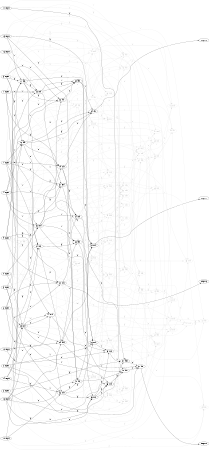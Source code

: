 digraph NeuralNetwork {
rankdir=LR;
size="4,3";
center = true;
node0 [label="(0) Input", color=black, labelfontcolor=black, fontcolor=black];
node1 [label="(1) Input", color=black, labelfontcolor=black, fontcolor=black];
node2 [label="(2) Input", color=black, labelfontcolor=black, fontcolor=black];
node3 [label="(3) Input", color=black, labelfontcolor=black, fontcolor=black];
node4 [label="(4) Input", color=black, labelfontcolor=black, fontcolor=black];
node5 [label="(5) Input", color=black, labelfontcolor=black, fontcolor=black];
node6 [label="(6) Input", color=black, labelfontcolor=black, fontcolor=black];
node7 [label="(7) Input", color=black, labelfontcolor=black, fontcolor=black];
node8 [label="(8) Input", color=black, labelfontcolor=black, fontcolor=black];
node9 [label="(9) Input", color=black, labelfontcolor=black, fontcolor=black];
node10 [label="(10) Input", color=black, labelfontcolor=black, fontcolor=black];
node11 [label="(11) Input", color=black, labelfontcolor=black, fontcolor=black];
node12 [label="(12) Input", color=black, labelfontcolor=black, fontcolor=black];
node13 [label="(13) Input", color=black, labelfontcolor=black, fontcolor=black];
node14 [label="(14) Input", color=black, labelfontcolor=black, fontcolor=black];
node15 [label="(15) Input", color=black, labelfontcolor=black, fontcolor=black];
node16 [label="(16) Input", color=black, labelfontcolor=black, fontcolor=black];
node17 [label="(17) add", color=black, labelfontcolor=black, fontcolor=black];
node4 -> node17 [label=" (0)", labelfontcolor=black, fontcolor=black, bold=true, color=black];
node15 -> node17 [label=" (1)", labelfontcolor=black, fontcolor=black, bold=true, color=black];
node5 -> node17 [label=" (2)", labelfontcolor=black, fontcolor=black, bold=true, color=black];
node3 -> node17 [label=" (3)", labelfontcolor=black, fontcolor=black, bold=true, color=black];
node18 [label="(18) add", color=black, labelfontcolor=black, fontcolor=black];
node4 -> node18 [label=" (0)", labelfontcolor=black, fontcolor=black, bold=true, color=black];
node7 -> node18 [label=" (1)", labelfontcolor=black, fontcolor=black, bold=true, color=black];
node13 -> node18 [label=" (2)", labelfontcolor=black, fontcolor=black, bold=true, color=black];
node3 -> node18 [label=" (3)", labelfontcolor=black, fontcolor=black, bold=true, color=black];
node19 [label="(19) sub", color=black, labelfontcolor=black, fontcolor=black];
node18 -> node19 [label=" (0)", labelfontcolor=black, fontcolor=black, bold=true, color=black];
node7 -> node19 [label=" (1)", labelfontcolor=black, fontcolor=black, bold=true, color=black];
node14 -> node19 [label=" (2)", labelfontcolor=black, fontcolor=black, bold=true, color=black];
node1 -> node19 [label=" (3)", labelfontcolor=black, fontcolor=black, bold=true, color=black];
node20 [label="(20) sub", color=black, labelfontcolor=black, fontcolor=black];
node2 -> node20 [label=" (0)", labelfontcolor=black, fontcolor=black, bold=true, color=black];
node9 -> node20 [label=" (1)", labelfontcolor=black, fontcolor=black, bold=true, color=black];
node6 -> node20 [label=" (2)", labelfontcolor=black, fontcolor=black, bold=true, color=black];
node7 -> node20 [label=" (3)", labelfontcolor=black, fontcolor=black, bold=true, color=black];
node21 [label="(21) add", color=lightgrey, labelfontcolor=lightgrey, fontcolor=lightgrey];
node5 -> node21 [label=" (0)", labelfontcolor=lightgrey, fontcolor=lightgrey, bold=true, color=lightgrey];
node9 -> node21 [label=" (1)", labelfontcolor=lightgrey, fontcolor=lightgrey, bold=true, color=lightgrey];
node9 -> node21 [label=" (2)", labelfontcolor=lightgrey, fontcolor=lightgrey, bold=true, color=lightgrey];
node2 -> node21 [label=" (3)", labelfontcolor=lightgrey, fontcolor=lightgrey, bold=true, color=lightgrey];
node22 [label="(22) sub", color=black, labelfontcolor=black, fontcolor=black];
node16 -> node22 [label=" (0)", labelfontcolor=black, fontcolor=black, bold=true, color=black];
node1 -> node22 [label=" (1)", labelfontcolor=black, fontcolor=black, bold=true, color=black];
node9 -> node22 [label=" (2)", labelfontcolor=black, fontcolor=black, bold=true, color=black];
node17 -> node22 [label=" (3)", labelfontcolor=black, fontcolor=black, bold=true, color=black];
node23 [label="(23) mul", color=black, labelfontcolor=black, fontcolor=black];
node18 -> node23 [label=" (0)", labelfontcolor=black, fontcolor=black, bold=true, color=black];
node4 -> node23 [label=" (1)", labelfontcolor=black, fontcolor=black, bold=true, color=black];
node0 -> node23 [label=" (2)", labelfontcolor=black, fontcolor=black, bold=true, color=black];
node9 -> node23 [label=" (3)", labelfontcolor=black, fontcolor=black, bold=true, color=black];
node24 [label="(24) sub", color=black, labelfontcolor=black, fontcolor=black];
node20 -> node24 [label=" (0)", labelfontcolor=black, fontcolor=black, bold=true, color=black];
node23 -> node24 [label=" (1)", labelfontcolor=black, fontcolor=black, bold=true, color=black];
node4 -> node24 [label=" (2)", labelfontcolor=black, fontcolor=black, bold=true, color=black];
node19 -> node24 [label=" (3)", labelfontcolor=black, fontcolor=black, bold=true, color=black];
node25 [label="(25) mul", color=black, labelfontcolor=black, fontcolor=black];
node2 -> node25 [label=" (0)", labelfontcolor=black, fontcolor=black, bold=true, color=black];
node5 -> node25 [label=" (1)", labelfontcolor=black, fontcolor=black, bold=true, color=black];
node14 -> node25 [label=" (2)", labelfontcolor=black, fontcolor=black, bold=true, color=black];
node0 -> node25 [label=" (3)", labelfontcolor=black, fontcolor=black, bold=true, color=black];
node26 [label="(26) sub", color=black, labelfontcolor=black, fontcolor=black];
node14 -> node26 [label=" (0)", labelfontcolor=black, fontcolor=black, bold=true, color=black];
node25 -> node26 [label=" (1)", labelfontcolor=black, fontcolor=black, bold=true, color=black];
node5 -> node26 [label=" (2)", labelfontcolor=black, fontcolor=black, bold=true, color=black];
node10 -> node26 [label=" (3)", labelfontcolor=black, fontcolor=black, bold=true, color=black];
node27 [label="(27) sub", color=black, labelfontcolor=black, fontcolor=black];
node3 -> node27 [label=" (0)", labelfontcolor=black, fontcolor=black, bold=true, color=black];
node7 -> node27 [label=" (1)", labelfontcolor=black, fontcolor=black, bold=true, color=black];
node25 -> node27 [label=" (2)", labelfontcolor=black, fontcolor=black, bold=true, color=black];
node10 -> node27 [label=" (3)", labelfontcolor=black, fontcolor=black, bold=true, color=black];
node28 [label="(28) div", color=black, labelfontcolor=black, fontcolor=black];
node3 -> node28 [label=" (0)", labelfontcolor=black, fontcolor=black, bold=true, color=black];
node6 -> node28 [label=" (1)", labelfontcolor=black, fontcolor=black, bold=true, color=black];
node23 -> node28 [label=" (2)", labelfontcolor=black, fontcolor=black, bold=true, color=black];
node17 -> node28 [label=" (3)", labelfontcolor=black, fontcolor=black, bold=true, color=black];
node29 [label="(29) add", color=black, labelfontcolor=black, fontcolor=black];
node25 -> node29 [label=" (0)", labelfontcolor=black, fontcolor=black, bold=true, color=black];
node13 -> node29 [label=" (1)", labelfontcolor=black, fontcolor=black, bold=true, color=black];
node27 -> node29 [label=" (2)", labelfontcolor=black, fontcolor=black, bold=true, color=black];
node12 -> node29 [label=" (3)", labelfontcolor=black, fontcolor=black, bold=true, color=black];
node30 [label="(30) add", color=black, labelfontcolor=black, fontcolor=black];
node9 -> node30 [label=" (0)", labelfontcolor=black, fontcolor=black, bold=true, color=black];
node22 -> node30 [label=" (1)", labelfontcolor=black, fontcolor=black, bold=true, color=black];
node28 -> node30 [label=" (2)", labelfontcolor=black, fontcolor=black, bold=true, color=black];
node22 -> node30 [label=" (3)", labelfontcolor=black, fontcolor=black, bold=true, color=black];
node31 [label="(31) mul", color=black, labelfontcolor=black, fontcolor=black];
node22 -> node31 [label=" (0)", labelfontcolor=black, fontcolor=black, bold=true, color=black];
node4 -> node31 [label=" (1)", labelfontcolor=black, fontcolor=black, bold=true, color=black];
node7 -> node31 [label=" (2)", labelfontcolor=black, fontcolor=black, bold=true, color=black];
node23 -> node31 [label=" (3)", labelfontcolor=black, fontcolor=black, bold=true, color=black];
node32 [label="(32) add", color=black, labelfontcolor=black, fontcolor=black];
node29 -> node32 [label=" (0)", labelfontcolor=black, fontcolor=black, bold=true, color=black];
node23 -> node32 [label=" (1)", labelfontcolor=black, fontcolor=black, bold=true, color=black];
node15 -> node32 [label=" (2)", labelfontcolor=black, fontcolor=black, bold=true, color=black];
node27 -> node32 [label=" (3)", labelfontcolor=black, fontcolor=black, bold=true, color=black];
node33 [label="(33) sub", color=black, labelfontcolor=black, fontcolor=black];
node13 -> node33 [label=" (0)", labelfontcolor=black, fontcolor=black, bold=true, color=black];
node2 -> node33 [label=" (1)", labelfontcolor=black, fontcolor=black, bold=true, color=black];
node32 -> node33 [label=" (2)", labelfontcolor=black, fontcolor=black, bold=true, color=black];
node26 -> node33 [label=" (3)", labelfontcolor=black, fontcolor=black, bold=true, color=black];
node34 [label="(34) div", color=black, labelfontcolor=black, fontcolor=black];
node19 -> node34 [label=" (0)", labelfontcolor=black, fontcolor=black, bold=true, color=black];
node30 -> node34 [label=" (1)", labelfontcolor=black, fontcolor=black, bold=true, color=black];
node18 -> node34 [label=" (2)", labelfontcolor=black, fontcolor=black, bold=true, color=black];
node18 -> node34 [label=" (3)", labelfontcolor=black, fontcolor=black, bold=true, color=black];
node35 [label="(35) add", color=lightgrey, labelfontcolor=lightgrey, fontcolor=lightgrey];
node24 -> node35 [label=" (0)", labelfontcolor=lightgrey, fontcolor=lightgrey, bold=true, color=lightgrey];
node20 -> node35 [label=" (1)", labelfontcolor=lightgrey, fontcolor=lightgrey, bold=true, color=lightgrey];
node20 -> node35 [label=" (2)", labelfontcolor=lightgrey, fontcolor=lightgrey, bold=true, color=lightgrey];
node23 -> node35 [label=" (3)", labelfontcolor=lightgrey, fontcolor=lightgrey, bold=true, color=lightgrey];
node36 [label="(36) mul", color=black, labelfontcolor=black, fontcolor=black];
node30 -> node36 [label=" (0)", labelfontcolor=black, fontcolor=black, bold=true, color=black];
node2 -> node36 [label=" (1)", labelfontcolor=black, fontcolor=black, bold=true, color=black];
node19 -> node36 [label=" (2)", labelfontcolor=black, fontcolor=black, bold=true, color=black];
node26 -> node36 [label=" (3)", labelfontcolor=black, fontcolor=black, bold=true, color=black];
node37 [label="(37) add", color=lightgrey, labelfontcolor=lightgrey, fontcolor=lightgrey];
node31 -> node37 [label=" (0)", labelfontcolor=lightgrey, fontcolor=lightgrey, bold=true, color=lightgrey];
node9 -> node37 [label=" (1)", labelfontcolor=lightgrey, fontcolor=lightgrey, bold=true, color=lightgrey];
node7 -> node37 [label=" (2)", labelfontcolor=lightgrey, fontcolor=lightgrey, bold=true, color=lightgrey];
node36 -> node37 [label=" (3)", labelfontcolor=lightgrey, fontcolor=lightgrey, bold=true, color=lightgrey];
node38 [label="(38) div", color=lightgrey, labelfontcolor=lightgrey, fontcolor=lightgrey];
node6 -> node38 [label=" (0)", labelfontcolor=lightgrey, fontcolor=lightgrey, bold=true, color=lightgrey];
node8 -> node38 [label=" (1)", labelfontcolor=lightgrey, fontcolor=lightgrey, bold=true, color=lightgrey];
node22 -> node38 [label=" (2)", labelfontcolor=lightgrey, fontcolor=lightgrey, bold=true, color=lightgrey];
node3 -> node38 [label=" (3)", labelfontcolor=lightgrey, fontcolor=lightgrey, bold=true, color=lightgrey];
node39 [label="(39) div", color=lightgrey, labelfontcolor=lightgrey, fontcolor=lightgrey];
node12 -> node39 [label=" (0)", labelfontcolor=lightgrey, fontcolor=lightgrey, bold=true, color=lightgrey];
node0 -> node39 [label=" (1)", labelfontcolor=lightgrey, fontcolor=lightgrey, bold=true, color=lightgrey];
node1 -> node39 [label=" (2)", labelfontcolor=lightgrey, fontcolor=lightgrey, bold=true, color=lightgrey];
node28 -> node39 [label=" (3)", labelfontcolor=lightgrey, fontcolor=lightgrey, bold=true, color=lightgrey];
node40 [label="(40) div", color=black, labelfontcolor=black, fontcolor=black];
node31 -> node40 [label=" (0)", labelfontcolor=black, fontcolor=black, bold=true, color=black];
node17 -> node40 [label=" (1)", labelfontcolor=black, fontcolor=black, bold=true, color=black];
node13 -> node40 [label=" (2)", labelfontcolor=black, fontcolor=black, bold=true, color=black];
node26 -> node40 [label=" (3)", labelfontcolor=black, fontcolor=black, bold=true, color=black];
node41 [label="(41) div", color=lightgrey, labelfontcolor=lightgrey, fontcolor=lightgrey];
node39 -> node41 [label=" (0)", labelfontcolor=lightgrey, fontcolor=lightgrey, bold=true, color=lightgrey];
node11 -> node41 [label=" (1)", labelfontcolor=lightgrey, fontcolor=lightgrey, bold=true, color=lightgrey];
node21 -> node41 [label=" (2)", labelfontcolor=lightgrey, fontcolor=lightgrey, bold=true, color=lightgrey];
node16 -> node41 [label=" (3)", labelfontcolor=lightgrey, fontcolor=lightgrey, bold=true, color=lightgrey];
node42 [label="(42) sub", color=lightgrey, labelfontcolor=lightgrey, fontcolor=lightgrey];
node16 -> node42 [label=" (0)", labelfontcolor=lightgrey, fontcolor=lightgrey, bold=true, color=lightgrey];
node24 -> node42 [label=" (1)", labelfontcolor=lightgrey, fontcolor=lightgrey, bold=true, color=lightgrey];
node30 -> node42 [label=" (2)", labelfontcolor=lightgrey, fontcolor=lightgrey, bold=true, color=lightgrey];
node21 -> node42 [label=" (3)", labelfontcolor=lightgrey, fontcolor=lightgrey, bold=true, color=lightgrey];
node43 [label="(43) div", color=lightgrey, labelfontcolor=lightgrey, fontcolor=lightgrey];
node18 -> node43 [label=" (0)", labelfontcolor=lightgrey, fontcolor=lightgrey, bold=true, color=lightgrey];
node37 -> node43 [label=" (1)", labelfontcolor=lightgrey, fontcolor=lightgrey, bold=true, color=lightgrey];
node11 -> node43 [label=" (2)", labelfontcolor=lightgrey, fontcolor=lightgrey, bold=true, color=lightgrey];
node3 -> node43 [label=" (3)", labelfontcolor=lightgrey, fontcolor=lightgrey, bold=true, color=lightgrey];
node44 [label="(44) mul", color=black, labelfontcolor=black, fontcolor=black];
node13 -> node44 [label=" (0)", labelfontcolor=black, fontcolor=black, bold=true, color=black];
node25 -> node44 [label=" (1)", labelfontcolor=black, fontcolor=black, bold=true, color=black];
node25 -> node44 [label=" (2)", labelfontcolor=black, fontcolor=black, bold=true, color=black];
node1 -> node44 [label=" (3)", labelfontcolor=black, fontcolor=black, bold=true, color=black];
node45 [label="(45) add", color=lightgrey, labelfontcolor=lightgrey, fontcolor=lightgrey];
node14 -> node45 [label=" (0)", labelfontcolor=lightgrey, fontcolor=lightgrey, bold=true, color=lightgrey];
node36 -> node45 [label=" (1)", labelfontcolor=lightgrey, fontcolor=lightgrey, bold=true, color=lightgrey];
node33 -> node45 [label=" (2)", labelfontcolor=lightgrey, fontcolor=lightgrey, bold=true, color=lightgrey];
node9 -> node45 [label=" (3)", labelfontcolor=lightgrey, fontcolor=lightgrey, bold=true, color=lightgrey];
node46 [label="(46) div", color=lightgrey, labelfontcolor=lightgrey, fontcolor=lightgrey];
node18 -> node46 [label=" (0)", labelfontcolor=lightgrey, fontcolor=lightgrey, bold=true, color=lightgrey];
node41 -> node46 [label=" (1)", labelfontcolor=lightgrey, fontcolor=lightgrey, bold=true, color=lightgrey];
node45 -> node46 [label=" (2)", labelfontcolor=lightgrey, fontcolor=lightgrey, bold=true, color=lightgrey];
node17 -> node46 [label=" (3)", labelfontcolor=lightgrey, fontcolor=lightgrey, bold=true, color=lightgrey];
node47 [label="(47) mul", color=lightgrey, labelfontcolor=lightgrey, fontcolor=lightgrey];
node30 -> node47 [label=" (0)", labelfontcolor=lightgrey, fontcolor=lightgrey, bold=true, color=lightgrey];
node38 -> node47 [label=" (1)", labelfontcolor=lightgrey, fontcolor=lightgrey, bold=true, color=lightgrey];
node22 -> node47 [label=" (2)", labelfontcolor=lightgrey, fontcolor=lightgrey, bold=true, color=lightgrey];
node16 -> node47 [label=" (3)", labelfontcolor=lightgrey, fontcolor=lightgrey, bold=true, color=lightgrey];
node48 [label="(48) sub", color=black, labelfontcolor=black, fontcolor=black];
node12 -> node48 [label=" (0)", labelfontcolor=black, fontcolor=black, bold=true, color=black];
node36 -> node48 [label=" (1)", labelfontcolor=black, fontcolor=black, bold=true, color=black];
node23 -> node48 [label=" (2)", labelfontcolor=black, fontcolor=black, bold=true, color=black];
node33 -> node48 [label=" (3)", labelfontcolor=black, fontcolor=black, bold=true, color=black];
node49 [label="(49) add", color=lightgrey, labelfontcolor=lightgrey, fontcolor=lightgrey];
node0 -> node49 [label=" (0)", labelfontcolor=lightgrey, fontcolor=lightgrey, bold=true, color=lightgrey];
node31 -> node49 [label=" (1)", labelfontcolor=lightgrey, fontcolor=lightgrey, bold=true, color=lightgrey];
node33 -> node49 [label=" (2)", labelfontcolor=lightgrey, fontcolor=lightgrey, bold=true, color=lightgrey];
node39 -> node49 [label=" (3)", labelfontcolor=lightgrey, fontcolor=lightgrey, bold=true, color=lightgrey];
node50 [label="(50) mul", color=black, labelfontcolor=black, fontcolor=black];
node17 -> node50 [label=" (0)", labelfontcolor=black, fontcolor=black, bold=true, color=black];
node29 -> node50 [label=" (1)", labelfontcolor=black, fontcolor=black, bold=true, color=black];
node40 -> node50 [label=" (2)", labelfontcolor=black, fontcolor=black, bold=true, color=black];
node15 -> node50 [label=" (3)", labelfontcolor=black, fontcolor=black, bold=true, color=black];
node51 [label="(51) add", color=lightgrey, labelfontcolor=lightgrey, fontcolor=lightgrey];
node17 -> node51 [label=" (0)", labelfontcolor=lightgrey, fontcolor=lightgrey, bold=true, color=lightgrey];
node20 -> node51 [label=" (1)", labelfontcolor=lightgrey, fontcolor=lightgrey, bold=true, color=lightgrey];
node13 -> node51 [label=" (2)", labelfontcolor=lightgrey, fontcolor=lightgrey, bold=true, color=lightgrey];
node36 -> node51 [label=" (3)", labelfontcolor=lightgrey, fontcolor=lightgrey, bold=true, color=lightgrey];
node52 [label="(52) sub", color=lightgrey, labelfontcolor=lightgrey, fontcolor=lightgrey];
node24 -> node52 [label=" (0)", labelfontcolor=lightgrey, fontcolor=lightgrey, bold=true, color=lightgrey];
node47 -> node52 [label=" (1)", labelfontcolor=lightgrey, fontcolor=lightgrey, bold=true, color=lightgrey];
node37 -> node52 [label=" (2)", labelfontcolor=lightgrey, fontcolor=lightgrey, bold=true, color=lightgrey];
node36 -> node52 [label=" (3)", labelfontcolor=lightgrey, fontcolor=lightgrey, bold=true, color=lightgrey];
node53 [label="(53) add", color=lightgrey, labelfontcolor=lightgrey, fontcolor=lightgrey];
node49 -> node53 [label=" (0)", labelfontcolor=lightgrey, fontcolor=lightgrey, bold=true, color=lightgrey];
node6 -> node53 [label=" (1)", labelfontcolor=lightgrey, fontcolor=lightgrey, bold=true, color=lightgrey];
node32 -> node53 [label=" (2)", labelfontcolor=lightgrey, fontcolor=lightgrey, bold=true, color=lightgrey];
node3 -> node53 [label=" (3)", labelfontcolor=lightgrey, fontcolor=lightgrey, bold=true, color=lightgrey];
node54 [label="(54) add", color=lightgrey, labelfontcolor=lightgrey, fontcolor=lightgrey];
node53 -> node54 [label=" (0)", labelfontcolor=lightgrey, fontcolor=lightgrey, bold=true, color=lightgrey];
node4 -> node54 [label=" (1)", labelfontcolor=lightgrey, fontcolor=lightgrey, bold=true, color=lightgrey];
node40 -> node54 [label=" (2)", labelfontcolor=lightgrey, fontcolor=lightgrey, bold=true, color=lightgrey];
node21 -> node54 [label=" (3)", labelfontcolor=lightgrey, fontcolor=lightgrey, bold=true, color=lightgrey];
node55 [label="(55) div", color=lightgrey, labelfontcolor=lightgrey, fontcolor=lightgrey];
node41 -> node55 [label=" (0)", labelfontcolor=lightgrey, fontcolor=lightgrey, bold=true, color=lightgrey];
node9 -> node55 [label=" (1)", labelfontcolor=lightgrey, fontcolor=lightgrey, bold=true, color=lightgrey];
node38 -> node55 [label=" (2)", labelfontcolor=lightgrey, fontcolor=lightgrey, bold=true, color=lightgrey];
node34 -> node55 [label=" (3)", labelfontcolor=lightgrey, fontcolor=lightgrey, bold=true, color=lightgrey];
node56 [label="(56) sub", color=lightgrey, labelfontcolor=lightgrey, fontcolor=lightgrey];
node6 -> node56 [label=" (0)", labelfontcolor=lightgrey, fontcolor=lightgrey, bold=true, color=lightgrey];
node48 -> node56 [label=" (1)", labelfontcolor=lightgrey, fontcolor=lightgrey, bold=true, color=lightgrey];
node41 -> node56 [label=" (2)", labelfontcolor=lightgrey, fontcolor=lightgrey, bold=true, color=lightgrey];
node28 -> node56 [label=" (3)", labelfontcolor=lightgrey, fontcolor=lightgrey, bold=true, color=lightgrey];
node57 [label="(57) add", color=black, labelfontcolor=black, fontcolor=black];
node13 -> node57 [label=" (0)", labelfontcolor=black, fontcolor=black, bold=true, color=black];
node48 -> node57 [label=" (1)", labelfontcolor=black, fontcolor=black, bold=true, color=black];
node11 -> node57 [label=" (2)", labelfontcolor=black, fontcolor=black, bold=true, color=black];
node8 -> node57 [label=" (3)", labelfontcolor=black, fontcolor=black, bold=true, color=black];
node58 [label="(58) sub", color=lightgrey, labelfontcolor=lightgrey, fontcolor=lightgrey];
node48 -> node58 [label=" (0)", labelfontcolor=lightgrey, fontcolor=lightgrey, bold=true, color=lightgrey];
node27 -> node58 [label=" (1)", labelfontcolor=lightgrey, fontcolor=lightgrey, bold=true, color=lightgrey];
node39 -> node58 [label=" (2)", labelfontcolor=lightgrey, fontcolor=lightgrey, bold=true, color=lightgrey];
node18 -> node58 [label=" (3)", labelfontcolor=lightgrey, fontcolor=lightgrey, bold=true, color=lightgrey];
node59 [label="(59) sub", color=lightgrey, labelfontcolor=lightgrey, fontcolor=lightgrey];
node58 -> node59 [label=" (0)", labelfontcolor=lightgrey, fontcolor=lightgrey, bold=true, color=lightgrey];
node1 -> node59 [label=" (1)", labelfontcolor=lightgrey, fontcolor=lightgrey, bold=true, color=lightgrey];
node5 -> node59 [label=" (2)", labelfontcolor=lightgrey, fontcolor=lightgrey, bold=true, color=lightgrey];
node51 -> node59 [label=" (3)", labelfontcolor=lightgrey, fontcolor=lightgrey, bold=true, color=lightgrey];
node60 [label="(60) add", color=lightgrey, labelfontcolor=lightgrey, fontcolor=lightgrey];
node54 -> node60 [label=" (0)", labelfontcolor=lightgrey, fontcolor=lightgrey, bold=true, color=lightgrey];
node5 -> node60 [label=" (1)", labelfontcolor=lightgrey, fontcolor=lightgrey, bold=true, color=lightgrey];
node51 -> node60 [label=" (2)", labelfontcolor=lightgrey, fontcolor=lightgrey, bold=true, color=lightgrey];
node48 -> node60 [label=" (3)", labelfontcolor=lightgrey, fontcolor=lightgrey, bold=true, color=lightgrey];
node61 [label="(61) mul", color=lightgrey, labelfontcolor=lightgrey, fontcolor=lightgrey];
node43 -> node61 [label=" (0)", labelfontcolor=lightgrey, fontcolor=lightgrey, bold=true, color=lightgrey];
node24 -> node61 [label=" (1)", labelfontcolor=lightgrey, fontcolor=lightgrey, bold=true, color=lightgrey];
node4 -> node61 [label=" (2)", labelfontcolor=lightgrey, fontcolor=lightgrey, bold=true, color=lightgrey];
node27 -> node61 [label=" (3)", labelfontcolor=lightgrey, fontcolor=lightgrey, bold=true, color=lightgrey];
node62 [label="(62) sub", color=lightgrey, labelfontcolor=lightgrey, fontcolor=lightgrey];
node17 -> node62 [label=" (0)", labelfontcolor=lightgrey, fontcolor=lightgrey, bold=true, color=lightgrey];
node34 -> node62 [label=" (1)", labelfontcolor=lightgrey, fontcolor=lightgrey, bold=true, color=lightgrey];
node29 -> node62 [label=" (2)", labelfontcolor=lightgrey, fontcolor=lightgrey, bold=true, color=lightgrey];
node15 -> node62 [label=" (3)", labelfontcolor=lightgrey, fontcolor=lightgrey, bold=true, color=lightgrey];
node63 [label="(63) sub", color=black, labelfontcolor=black, fontcolor=black];
node8 -> node63 [label=" (0)", labelfontcolor=black, fontcolor=black, bold=true, color=black];
node6 -> node63 [label=" (1)", labelfontcolor=black, fontcolor=black, bold=true, color=black];
node33 -> node63 [label=" (2)", labelfontcolor=black, fontcolor=black, bold=true, color=black];
node33 -> node63 [label=" (3)", labelfontcolor=black, fontcolor=black, bold=true, color=black];
node64 [label="(64) add", color=lightgrey, labelfontcolor=lightgrey, fontcolor=lightgrey];
node20 -> node64 [label=" (0)", labelfontcolor=lightgrey, fontcolor=lightgrey, bold=true, color=lightgrey];
node4 -> node64 [label=" (1)", labelfontcolor=lightgrey, fontcolor=lightgrey, bold=true, color=lightgrey];
node52 -> node64 [label=" (2)", labelfontcolor=lightgrey, fontcolor=lightgrey, bold=true, color=lightgrey];
node34 -> node64 [label=" (3)", labelfontcolor=lightgrey, fontcolor=lightgrey, bold=true, color=lightgrey];
node65 [label="(65) add", color=lightgrey, labelfontcolor=lightgrey, fontcolor=lightgrey];
node6 -> node65 [label=" (0)", labelfontcolor=lightgrey, fontcolor=lightgrey, bold=true, color=lightgrey];
node4 -> node65 [label=" (1)", labelfontcolor=lightgrey, fontcolor=lightgrey, bold=true, color=lightgrey];
node40 -> node65 [label=" (2)", labelfontcolor=lightgrey, fontcolor=lightgrey, bold=true, color=lightgrey];
node2 -> node65 [label=" (3)", labelfontcolor=lightgrey, fontcolor=lightgrey, bold=true, color=lightgrey];
node66 [label="(66) add", color=lightgrey, labelfontcolor=lightgrey, fontcolor=lightgrey];
node41 -> node66 [label=" (0)", labelfontcolor=lightgrey, fontcolor=lightgrey, bold=true, color=lightgrey];
node44 -> node66 [label=" (1)", labelfontcolor=lightgrey, fontcolor=lightgrey, bold=true, color=lightgrey];
node35 -> node66 [label=" (2)", labelfontcolor=lightgrey, fontcolor=lightgrey, bold=true, color=lightgrey];
node44 -> node66 [label=" (3)", labelfontcolor=lightgrey, fontcolor=lightgrey, bold=true, color=lightgrey];
node67 [label="(67) sub", color=lightgrey, labelfontcolor=lightgrey, fontcolor=lightgrey];
node58 -> node67 [label=" (0)", labelfontcolor=lightgrey, fontcolor=lightgrey, bold=true, color=lightgrey];
node66 -> node67 [label=" (1)", labelfontcolor=lightgrey, fontcolor=lightgrey, bold=true, color=lightgrey];
node7 -> node67 [label=" (2)", labelfontcolor=lightgrey, fontcolor=lightgrey, bold=true, color=lightgrey];
node4 -> node67 [label=" (3)", labelfontcolor=lightgrey, fontcolor=lightgrey, bold=true, color=lightgrey];
node68 [label="(68) sub", color=lightgrey, labelfontcolor=lightgrey, fontcolor=lightgrey];
node50 -> node68 [label=" (0)", labelfontcolor=lightgrey, fontcolor=lightgrey, bold=true, color=lightgrey];
node19 -> node68 [label=" (1)", labelfontcolor=lightgrey, fontcolor=lightgrey, bold=true, color=lightgrey];
node32 -> node68 [label=" (2)", labelfontcolor=lightgrey, fontcolor=lightgrey, bold=true, color=lightgrey];
node64 -> node68 [label=" (3)", labelfontcolor=lightgrey, fontcolor=lightgrey, bold=true, color=lightgrey];
node69 [label="(69) add", color=lightgrey, labelfontcolor=lightgrey, fontcolor=lightgrey];
node48 -> node69 [label=" (0)", labelfontcolor=lightgrey, fontcolor=lightgrey, bold=true, color=lightgrey];
node45 -> node69 [label=" (1)", labelfontcolor=lightgrey, fontcolor=lightgrey, bold=true, color=lightgrey];
node51 -> node69 [label=" (2)", labelfontcolor=lightgrey, fontcolor=lightgrey, bold=true, color=lightgrey];
node63 -> node69 [label=" (3)", labelfontcolor=lightgrey, fontcolor=lightgrey, bold=true, color=lightgrey];
node70 [label="(70) div", color=black, labelfontcolor=black, fontcolor=black];
node44 -> node70 [label=" (0)", labelfontcolor=black, fontcolor=black, bold=true, color=black];
node40 -> node70 [label=" (1)", labelfontcolor=black, fontcolor=black, bold=true, color=black];
node24 -> node70 [label=" (2)", labelfontcolor=black, fontcolor=black, bold=true, color=black];
node63 -> node70 [label=" (3)", labelfontcolor=black, fontcolor=black, bold=true, color=black];
node71 [label="(71) sub", color=lightgrey, labelfontcolor=lightgrey, fontcolor=lightgrey];
node35 -> node71 [label=" (0)", labelfontcolor=lightgrey, fontcolor=lightgrey, bold=true, color=lightgrey];
node37 -> node71 [label=" (1)", labelfontcolor=lightgrey, fontcolor=lightgrey, bold=true, color=lightgrey];
node49 -> node71 [label=" (2)", labelfontcolor=lightgrey, fontcolor=lightgrey, bold=true, color=lightgrey];
node24 -> node71 [label=" (3)", labelfontcolor=lightgrey, fontcolor=lightgrey, bold=true, color=lightgrey];
node72 [label="(72) mul", color=lightgrey, labelfontcolor=lightgrey, fontcolor=lightgrey];
node42 -> node72 [label=" (0)", labelfontcolor=lightgrey, fontcolor=lightgrey, bold=true, color=lightgrey];
node60 -> node72 [label=" (1)", labelfontcolor=lightgrey, fontcolor=lightgrey, bold=true, color=lightgrey];
node32 -> node72 [label=" (2)", labelfontcolor=lightgrey, fontcolor=lightgrey, bold=true, color=lightgrey];
node25 -> node72 [label=" (3)", labelfontcolor=lightgrey, fontcolor=lightgrey, bold=true, color=lightgrey];
node73 [label="(73) mul", color=lightgrey, labelfontcolor=lightgrey, fontcolor=lightgrey];
node47 -> node73 [label=" (0)", labelfontcolor=lightgrey, fontcolor=lightgrey, bold=true, color=lightgrey];
node67 -> node73 [label=" (1)", labelfontcolor=lightgrey, fontcolor=lightgrey, bold=true, color=lightgrey];
node68 -> node73 [label=" (2)", labelfontcolor=lightgrey, fontcolor=lightgrey, bold=true, color=lightgrey];
node15 -> node73 [label=" (3)", labelfontcolor=lightgrey, fontcolor=lightgrey, bold=true, color=lightgrey];
node74 [label="(74) sub", color=lightgrey, labelfontcolor=lightgrey, fontcolor=lightgrey];
node72 -> node74 [label=" (0)", labelfontcolor=lightgrey, fontcolor=lightgrey, bold=true, color=lightgrey];
node60 -> node74 [label=" (1)", labelfontcolor=lightgrey, fontcolor=lightgrey, bold=true, color=lightgrey];
node66 -> node74 [label=" (2)", labelfontcolor=lightgrey, fontcolor=lightgrey, bold=true, color=lightgrey];
node20 -> node74 [label=" (3)", labelfontcolor=lightgrey, fontcolor=lightgrey, bold=true, color=lightgrey];
node75 [label="(75) add", color=lightgrey, labelfontcolor=lightgrey, fontcolor=lightgrey];
node41 -> node75 [label=" (0)", labelfontcolor=lightgrey, fontcolor=lightgrey, bold=true, color=lightgrey];
node26 -> node75 [label=" (1)", labelfontcolor=lightgrey, fontcolor=lightgrey, bold=true, color=lightgrey];
node9 -> node75 [label=" (2)", labelfontcolor=lightgrey, fontcolor=lightgrey, bold=true, color=lightgrey];
node54 -> node75 [label=" (3)", labelfontcolor=lightgrey, fontcolor=lightgrey, bold=true, color=lightgrey];
node76 [label="(76) sub", color=lightgrey, labelfontcolor=lightgrey, fontcolor=lightgrey];
node50 -> node76 [label=" (0)", labelfontcolor=lightgrey, fontcolor=lightgrey, bold=true, color=lightgrey];
node26 -> node76 [label=" (1)", labelfontcolor=lightgrey, fontcolor=lightgrey, bold=true, color=lightgrey];
node19 -> node76 [label=" (2)", labelfontcolor=lightgrey, fontcolor=lightgrey, bold=true, color=lightgrey];
node35 -> node76 [label=" (3)", labelfontcolor=lightgrey, fontcolor=lightgrey, bold=true, color=lightgrey];
node77 [label="(77) sub", color=lightgrey, labelfontcolor=lightgrey, fontcolor=lightgrey];
node24 -> node77 [label=" (0)", labelfontcolor=lightgrey, fontcolor=lightgrey, bold=true, color=lightgrey];
node49 -> node77 [label=" (1)", labelfontcolor=lightgrey, fontcolor=lightgrey, bold=true, color=lightgrey];
node49 -> node77 [label=" (2)", labelfontcolor=lightgrey, fontcolor=lightgrey, bold=true, color=lightgrey];
node5 -> node77 [label=" (3)", labelfontcolor=lightgrey, fontcolor=lightgrey, bold=true, color=lightgrey];
node78 [label="(78) mul", color=lightgrey, labelfontcolor=lightgrey, fontcolor=lightgrey];
node10 -> node78 [label=" (0)", labelfontcolor=lightgrey, fontcolor=lightgrey, bold=true, color=lightgrey];
node11 -> node78 [label=" (1)", labelfontcolor=lightgrey, fontcolor=lightgrey, bold=true, color=lightgrey];
node0 -> node78 [label=" (2)", labelfontcolor=lightgrey, fontcolor=lightgrey, bold=true, color=lightgrey];
node75 -> node78 [label=" (3)", labelfontcolor=lightgrey, fontcolor=lightgrey, bold=true, color=lightgrey];
node79 [label="(79) mul", color=lightgrey, labelfontcolor=lightgrey, fontcolor=lightgrey];
node9 -> node79 [label=" (0)", labelfontcolor=lightgrey, fontcolor=lightgrey, bold=true, color=lightgrey];
node45 -> node79 [label=" (1)", labelfontcolor=lightgrey, fontcolor=lightgrey, bold=true, color=lightgrey];
node54 -> node79 [label=" (2)", labelfontcolor=lightgrey, fontcolor=lightgrey, bold=true, color=lightgrey];
node8 -> node79 [label=" (3)", labelfontcolor=lightgrey, fontcolor=lightgrey, bold=true, color=lightgrey];
node80 [label="(80) add", color=lightgrey, labelfontcolor=lightgrey, fontcolor=lightgrey];
node51 -> node80 [label=" (0)", labelfontcolor=lightgrey, fontcolor=lightgrey, bold=true, color=lightgrey];
node33 -> node80 [label=" (1)", labelfontcolor=lightgrey, fontcolor=lightgrey, bold=true, color=lightgrey];
node29 -> node80 [label=" (2)", labelfontcolor=lightgrey, fontcolor=lightgrey, bold=true, color=lightgrey];
node45 -> node80 [label=" (3)", labelfontcolor=lightgrey, fontcolor=lightgrey, bold=true, color=lightgrey];
node81 [label="(81) div", color=lightgrey, labelfontcolor=lightgrey, fontcolor=lightgrey];
node72 -> node81 [label=" (0)", labelfontcolor=lightgrey, fontcolor=lightgrey, bold=true, color=lightgrey];
node52 -> node81 [label=" (1)", labelfontcolor=lightgrey, fontcolor=lightgrey, bold=true, color=lightgrey];
node25 -> node81 [label=" (2)", labelfontcolor=lightgrey, fontcolor=lightgrey, bold=true, color=lightgrey];
node74 -> node81 [label=" (3)", labelfontcolor=lightgrey, fontcolor=lightgrey, bold=true, color=lightgrey];
node82 [label="(82) sub", color=lightgrey, labelfontcolor=lightgrey, fontcolor=lightgrey];
node38 -> node82 [label=" (0)", labelfontcolor=lightgrey, fontcolor=lightgrey, bold=true, color=lightgrey];
node42 -> node82 [label=" (1)", labelfontcolor=lightgrey, fontcolor=lightgrey, bold=true, color=lightgrey];
node23 -> node82 [label=" (2)", labelfontcolor=lightgrey, fontcolor=lightgrey, bold=true, color=lightgrey];
node36 -> node82 [label=" (3)", labelfontcolor=lightgrey, fontcolor=lightgrey, bold=true, color=lightgrey];
node83 [label="(83) sub", color=lightgrey, labelfontcolor=lightgrey, fontcolor=lightgrey];
node4 -> node83 [label=" (0)", labelfontcolor=lightgrey, fontcolor=lightgrey, bold=true, color=lightgrey];
node67 -> node83 [label=" (1)", labelfontcolor=lightgrey, fontcolor=lightgrey, bold=true, color=lightgrey];
node24 -> node83 [label=" (2)", labelfontcolor=lightgrey, fontcolor=lightgrey, bold=true, color=lightgrey];
node31 -> node83 [label=" (3)", labelfontcolor=lightgrey, fontcolor=lightgrey, bold=true, color=lightgrey];
node84 [label="(84) mul", color=lightgrey, labelfontcolor=lightgrey, fontcolor=lightgrey];
node36 -> node84 [label=" (0)", labelfontcolor=lightgrey, fontcolor=lightgrey, bold=true, color=lightgrey];
node83 -> node84 [label=" (1)", labelfontcolor=lightgrey, fontcolor=lightgrey, bold=true, color=lightgrey];
node40 -> node84 [label=" (2)", labelfontcolor=lightgrey, fontcolor=lightgrey, bold=true, color=lightgrey];
node20 -> node84 [label=" (3)", labelfontcolor=lightgrey, fontcolor=lightgrey, bold=true, color=lightgrey];
node85 [label="(85) sub", color=lightgrey, labelfontcolor=lightgrey, fontcolor=lightgrey];
node67 -> node85 [label=" (0)", labelfontcolor=lightgrey, fontcolor=lightgrey, bold=true, color=lightgrey];
node34 -> node85 [label=" (1)", labelfontcolor=lightgrey, fontcolor=lightgrey, bold=true, color=lightgrey];
node31 -> node85 [label=" (2)", labelfontcolor=lightgrey, fontcolor=lightgrey, bold=true, color=lightgrey];
node2 -> node85 [label=" (3)", labelfontcolor=lightgrey, fontcolor=lightgrey, bold=true, color=lightgrey];
node86 [label="(86) sub", color=lightgrey, labelfontcolor=lightgrey, fontcolor=lightgrey];
node27 -> node86 [label=" (0)", labelfontcolor=lightgrey, fontcolor=lightgrey, bold=true, color=lightgrey];
node44 -> node86 [label=" (1)", labelfontcolor=lightgrey, fontcolor=lightgrey, bold=true, color=lightgrey];
node15 -> node86 [label=" (2)", labelfontcolor=lightgrey, fontcolor=lightgrey, bold=true, color=lightgrey];
node20 -> node86 [label=" (3)", labelfontcolor=lightgrey, fontcolor=lightgrey, bold=true, color=lightgrey];
node87 [label="(87) div", color=black, labelfontcolor=black, fontcolor=black];
node70 -> node87 [label=" (0)", labelfontcolor=black, fontcolor=black, bold=true, color=black];
node29 -> node87 [label=" (1)", labelfontcolor=black, fontcolor=black, bold=true, color=black];
node57 -> node87 [label=" (2)", labelfontcolor=black, fontcolor=black, bold=true, color=black];
node2 -> node87 [label=" (3)", labelfontcolor=black, fontcolor=black, bold=true, color=black];
node88 [label="(88) sub", color=lightgrey, labelfontcolor=lightgrey, fontcolor=lightgrey];
node35 -> node88 [label=" (0)", labelfontcolor=lightgrey, fontcolor=lightgrey, bold=true, color=lightgrey];
node47 -> node88 [label=" (1)", labelfontcolor=lightgrey, fontcolor=lightgrey, bold=true, color=lightgrey];
node84 -> node88 [label=" (2)", labelfontcolor=lightgrey, fontcolor=lightgrey, bold=true, color=lightgrey];
node31 -> node88 [label=" (3)", labelfontcolor=lightgrey, fontcolor=lightgrey, bold=true, color=lightgrey];
node89 [label="(89) div", color=lightgrey, labelfontcolor=lightgrey, fontcolor=lightgrey];
node51 -> node89 [label=" (0)", labelfontcolor=lightgrey, fontcolor=lightgrey, bold=true, color=lightgrey];
node26 -> node89 [label=" (1)", labelfontcolor=lightgrey, fontcolor=lightgrey, bold=true, color=lightgrey];
node10 -> node89 [label=" (2)", labelfontcolor=lightgrey, fontcolor=lightgrey, bold=true, color=lightgrey];
node88 -> node89 [label=" (3)", labelfontcolor=lightgrey, fontcolor=lightgrey, bold=true, color=lightgrey];
node90 [label="(90) div", color=lightgrey, labelfontcolor=lightgrey, fontcolor=lightgrey];
node46 -> node90 [label=" (0)", labelfontcolor=lightgrey, fontcolor=lightgrey, bold=true, color=lightgrey];
node68 -> node90 [label=" (1)", labelfontcolor=lightgrey, fontcolor=lightgrey, bold=true, color=lightgrey];
node18 -> node90 [label=" (2)", labelfontcolor=lightgrey, fontcolor=lightgrey, bold=true, color=lightgrey];
node57 -> node90 [label=" (3)", labelfontcolor=lightgrey, fontcolor=lightgrey, bold=true, color=lightgrey];
node91 [label="(91) mul", color=lightgrey, labelfontcolor=lightgrey, fontcolor=lightgrey];
node1 -> node91 [label=" (0)", labelfontcolor=lightgrey, fontcolor=lightgrey, bold=true, color=lightgrey];
node87 -> node91 [label=" (1)", labelfontcolor=lightgrey, fontcolor=lightgrey, bold=true, color=lightgrey];
node61 -> node91 [label=" (2)", labelfontcolor=lightgrey, fontcolor=lightgrey, bold=true, color=lightgrey];
node42 -> node91 [label=" (3)", labelfontcolor=lightgrey, fontcolor=lightgrey, bold=true, color=lightgrey];
node92 [label="Output 0", color=black, labelfontcolor=black, fontcolor=black];
node87 -> node92 [labelfontcolor=black, fontcolor=black, bold=true, color=black];
node93 [label="Output 1", color=black, labelfontcolor=black, fontcolor=black];
node50 -> node93 [labelfontcolor=black, fontcolor=black, bold=true, color=black];
node94 [label="Output 2", color=black, labelfontcolor=black, fontcolor=black];
node34 -> node94 [labelfontcolor=black, fontcolor=black, bold=true, color=black];
node95 [label="Output 3", color=black, labelfontcolor=black, fontcolor=black];
node20 -> node95 [labelfontcolor=black, fontcolor=black, bold=true, color=black];
{ rank = source; "node0"; "node1"; "node2"; "node3"; "node4"; "node5"; "node6"; "node7"; "node8"; "node9"; "node10"; "node11"; "node12"; "node13"; "node14"; "node15"; "node16"; }
{ rank = max;"node92";"node93";"node94";"node95"; }
}